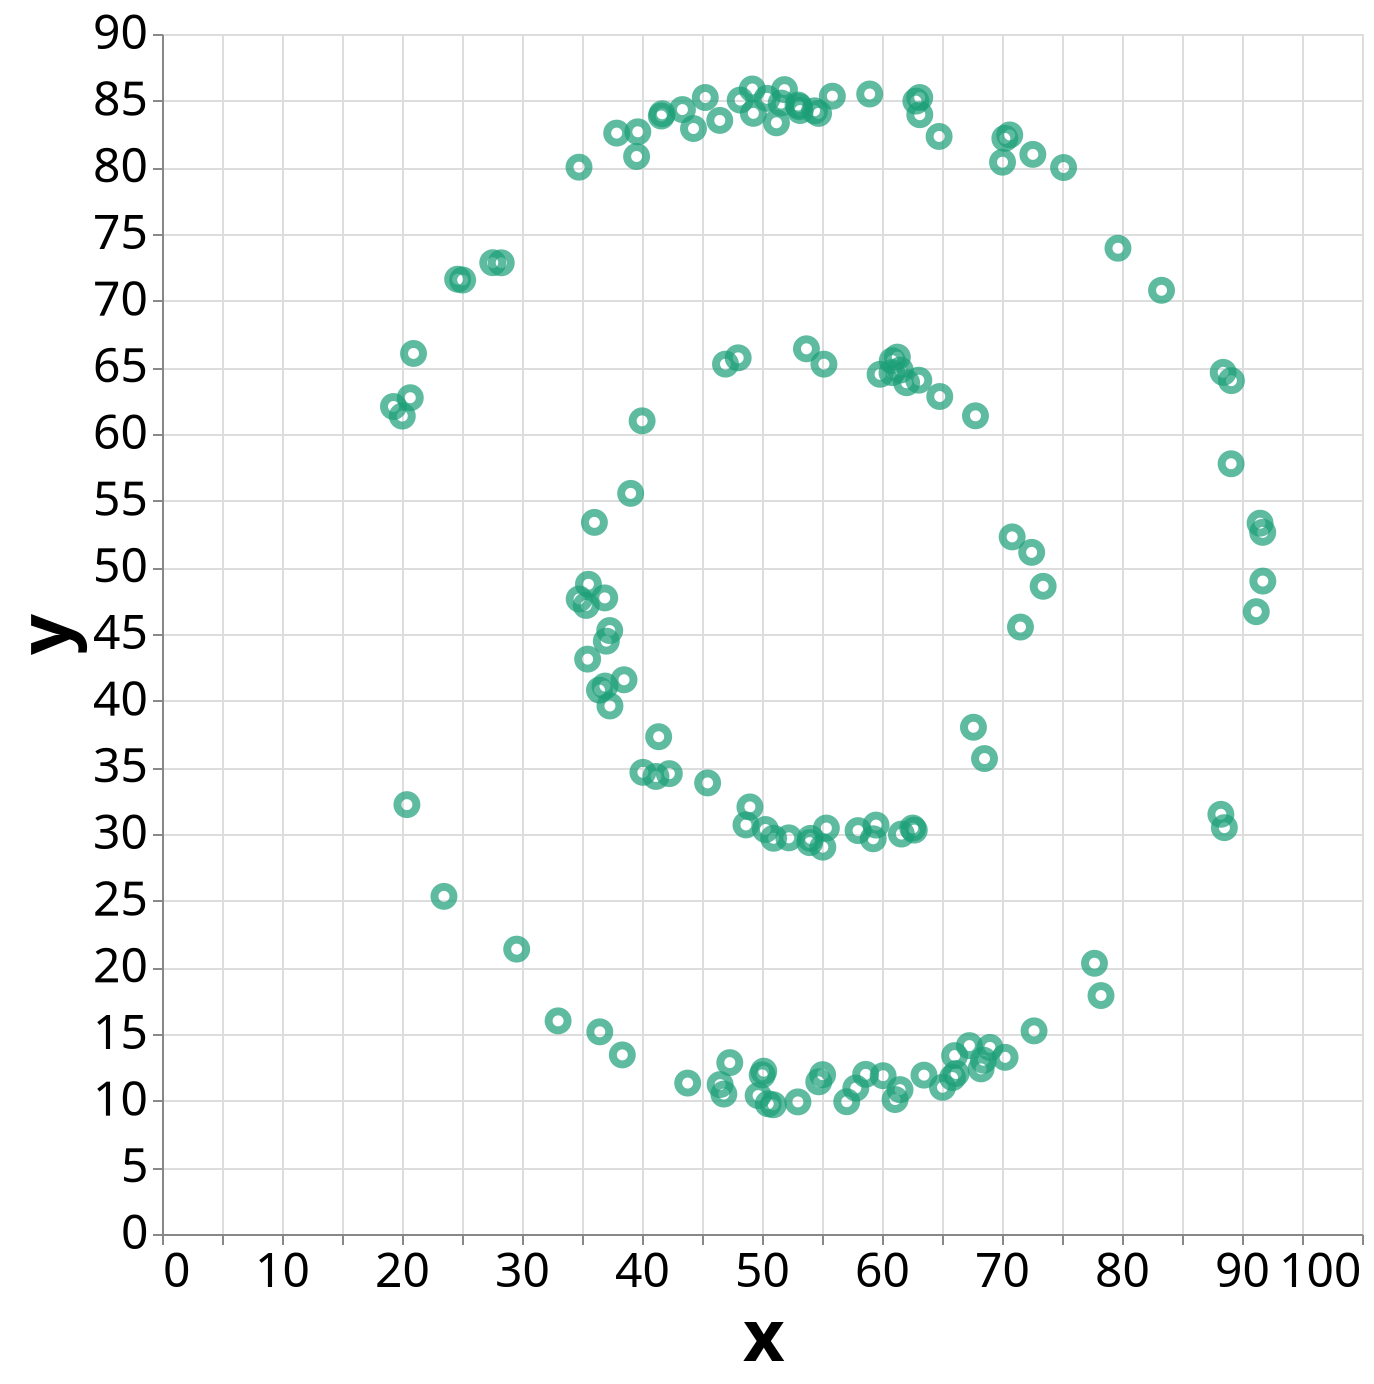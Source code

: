 {
  "config": {
    "view": {
      "width": 400,
      "height": 300
    },
    "mark": {
      "tooltip": null
    },
    "axis": {
      "labelFontSize": 24,
      "titleFontSize": 36
    }
  },
  "data": {
    "name": "data-e376dd4de280f1c423b7a3acc981b370"
  },
  "mark": {
    "type": "point",
    "color": "#1b9e77"
  },
  "encoding": {
    "size": {
      "value": 90
    },
    "strokeWidth": {
      "value": 4
    },
    "x": {
      "type": "quantitative",
      "field": "x"
    },
    "y": {
      "type": "quantitative",
      "field": "y"
    }
  },
  "height": 600,
  "width": 600,
  "$schema": "https://vega.github.io/schema/vega-lite/v5.json",
  "datasets": {
    "data-e376dd4de280f1c423b7a3acc981b370": [
      {
        "dataset": "bullseye",
        "x": 51.2038911373,
        "y": 83.3397766053
      },
      {
        "dataset": "bullseye",
        "x": 58.974469901800006,
        "y": 85.499817612
      },
      {
        "dataset": "bullseye",
        "x": 51.8720726696,
        "y": 85.8297376348
      },
      {
        "dataset": "bullseye",
        "x": 48.179930786499995,
        "y": 85.0451167372
      },
      {
        "dataset": "bullseye",
        "x": 41.6832004024,
        "y": 84.0179406019
      },
      {
        "dataset": "bullseye",
        "x": 37.8904155015,
        "y": 82.5674929978
      },
      {
        "dataset": "bullseye",
        "x": 39.548973694699995,
        "y": 80.812601774
      },
      {
        "dataset": "bullseye",
        "x": 39.6495738769,
        "y": 82.6645338713
      },
      {
        "dataset": "bullseye",
        "x": 34.750597047199996,
        "y": 80.01109098970001
      },
      {
        "dataset": "bullseye",
        "x": 27.560835291,
        "y": 72.8478255927
      },
      {
        "dataset": "bullseye",
        "x": 24.6355399754,
        "y": 71.6107148256
      },
      {
        "dataset": "bullseye",
        "x": 20.9594648125,
        "y": 66.0414983826
      },
      {
        "dataset": "bullseye",
        "x": 20.6891490538,
        "y": 62.721305206400004
      },
      {
        "dataset": "bullseye",
        "x": 19.2882047369,
        "y": 62.0630593582
      },
      {
        "dataset": "bullseye",
        "x": 20.0245005746,
        "y": 61.342623869499995
      },
      {
        "dataset": "bullseye",
        "x": 35.4695229971,
        "y": 43.115884951700004
      },
      {
        "dataset": "bullseye",
        "x": 36.8943276507,
        "y": 47.7065559687
      },
      {
        "dataset": "bullseye",
        "x": 39.055549775100005,
        "y": 55.5469737131
      },
      {
        "dataset": "bullseye",
        "x": 46.95708014939999,
        "y": 65.2404073935
      },
      {
        "dataset": "bullseye",
        "x": 37.3104527352,
        "y": 45.2587508999
      },
      {
        "dataset": "bullseye",
        "x": 40.0096720019,
        "y": 60.98658250770001
      },
      {
        "dataset": "bullseye",
        "x": 48.0143866846,
        "y": 65.7128195934
      },
      {
        "dataset": "bullseye",
        "x": 53.703775926800006,
        "y": 66.3894820363
      },
      {
        "dataset": "bullseye",
        "x": 63.0674998921,
        "y": 64.0350004581
      },
      {
        "dataset": "bullseye",
        "x": 62.048032507600006,
        "y": 63.8458632494
      },
      {
        "dataset": "bullseye",
        "x": 59.8399667124,
        "y": 64.4767644437
      },
      {
        "dataset": "bullseye",
        "x": 55.1609418175,
        "y": 65.2373081694
      },
      {
        "dataset": "bullseye",
        "x": 61.2797865792,
        "y": 65.766402504
      },
      {
        "dataset": "bullseye",
        "x": 60.8349175348,
        "y": 64.6037697063
      },
      {
        "dataset": "bullseye",
        "x": 61.5205906458,
        "y": 64.7918550418
      },
      {
        "dataset": "bullseye",
        "x": 36.916543863,
        "y": 41.0952474383
      },
      {
        "dataset": "bullseye",
        "x": 38.5021996714,
        "y": 41.5671556174
      },
      {
        "dataset": "bullseye",
        "x": 48.664370734399995,
        "y": 30.6806668519
      },
      {
        "dataset": "bullseye",
        "x": 50.2852524042,
        "y": 30.337922105100002
      },
      {
        "dataset": "bullseye",
        "x": 42.276332666,
        "y": 34.527636123600004
      },
      {
        "dataset": "bullseye",
        "x": 54.0317756204,
        "y": 29.6723483149
      },
      {
        "dataset": "bullseye",
        "x": 37.3293552552,
        "y": 39.6020423074
      },
      {
        "dataset": "bullseye",
        "x": 41.389522551,
        "y": 37.296056232800005
      },
      {
        "dataset": "bullseye",
        "x": 40.0746666572,
        "y": 34.6236852027
      },
      {
        "dataset": "bullseye",
        "x": 35.3496806211,
        "y": 47.141073133199995
      },
      {
        "dataset": "bullseye",
        "x": 34.7637004189,
        "y": 47.624799924499996
      },
      {
        "dataset": "bullseye",
        "x": 37.0266294472,
        "y": 44.4622930512
      },
      {
        "dataset": "bullseye",
        "x": 36.4555695327,
        "y": 40.791843031999996
      },
      {
        "dataset": "bullseye",
        "x": 35.5376642131,
        "y": 48.72938686609999
      },
      {
        "dataset": "bullseye",
        "x": 20.4089478892,
        "y": 32.2030304205
      },
      {
        "dataset": "bullseye",
        "x": 23.4957104659,
        "y": 25.3224681542
      },
      {
        "dataset": "bullseye",
        "x": 29.5575433634,
        "y": 21.3647774591
      },
      {
        "dataset": "bullseye",
        "x": 33.0082339121,
        "y": 15.985071458399998
      },
      {
        "dataset": "bullseye",
        "x": 53.9803991821,
        "y": 29.3509867092
      },
      {
        "dataset": "bullseye",
        "x": 52.2343086004,
        "y": 29.7116729865
      },
      {
        "dataset": "bullseye",
        "x": 59.5030766063,
        "y": 30.6696739448
      },
      {
        "dataset": "bullseye",
        "x": 41.1637810689,
        "y": 34.3157582514
      },
      {
        "dataset": "bullseye",
        "x": 48.993040120100005,
        "y": 32.0303588363
      },
      {
        "dataset": "bullseye",
        "x": 59.26928032479999,
        "y": 29.6407017654
      },
      {
        "dataset": "bullseye",
        "x": 45.4691770035,
        "y": 33.8311927323
      },
      {
        "dataset": "bullseye",
        "x": 62.691266540600004,
        "y": 30.2903738312
      },
      {
        "dataset": "bullseye",
        "x": 73.4286708654,
        "y": 48.577855130299994
      },
      {
        "dataset": "bullseye",
        "x": 70.846426107,
        "y": 52.28225333100001
      },
      {
        "dataset": "bullseye",
        "x": 71.5390198495,
        "y": 45.521806158800004
      },
      {
        "dataset": "bullseye",
        "x": 67.6208658884,
        "y": 38.0065584658
      },
      {
        "dataset": "bullseye",
        "x": 72.4709525633,
        "y": 51.1221348241
      },
      {
        "dataset": "bullseye",
        "x": 64.8122375621,
        "y": 62.810915587299995
      },
      {
        "dataset": "bullseye",
        "x": 60.853679872700006,
        "y": 65.49914703270001
      },
      {
        "dataset": "bullseye",
        "x": 67.7894961571,
        "y": 61.3637015467
      },
      {
        "dataset": "bullseye",
        "x": 41.6095572691,
        "y": 83.8486865559
      },
      {
        "dataset": "bullseye",
        "x": 53.0030253202,
        "y": 84.6747986012
      },
      {
        "dataset": "bullseye",
        "x": 54.714171059099996,
        "y": 84.0431280734
      },
      {
        "dataset": "bullseye",
        "x": 44.2916687157,
        "y": 82.90944121439999
      },
      {
        "dataset": "bullseye",
        "x": 49.1917219555,
        "y": 85.87622912239999
      },
      {
        "dataset": "bullseye",
        "x": 53.101381781899995,
        "y": 84.5476586881
      },
      {
        "dataset": "bullseye",
        "x": 51.599848153,
        "y": 84.81982148979999
      },
      {
        "dataset": "bullseye",
        "x": 54.379721948400004,
        "y": 84.2403555494
      },
      {
        "dataset": "bullseye",
        "x": 46.480768104700005,
        "y": 83.518211666
      },
      {
        "dataset": "bullseye",
        "x": 53.174656268,
        "y": 84.2605679876
      },
      {
        "dataset": "bullseye",
        "x": 45.272002941000004,
        "y": 85.23707941949999
      },
      {
        "dataset": "bullseye",
        "x": 36.03340215,
        "y": 53.371687755
      },
      {
        "dataset": "bullseye",
        "x": 28.271194165300003,
        "y": 72.840231257
      },
      {
        "dataset": "bullseye",
        "x": 25.054806084699997,
        "y": 71.5485979221
      },
      {
        "dataset": "bullseye",
        "x": 64.7588870014,
        "y": 82.31522364050001
      },
      {
        "dataset": "bullseye",
        "x": 63.1445274767,
        "y": 85.23669632640001
      },
      {
        "dataset": "bullseye",
        "x": 50.4246786898,
        "y": 85.1747475891
      },
      {
        "dataset": "bullseye",
        "x": 70.6449962629,
        "y": 82.4309187567
      },
      {
        "dataset": "bullseye",
        "x": 63.1490490834,
        "y": 83.94685534850001
      },
      {
        "dataset": "bullseye",
        "x": 62.8240245172,
        "y": 84.9661859507
      },
      {
        "dataset": "bullseye",
        "x": 70.236869515,
        "y": 82.1711510621
      },
      {
        "dataset": "bullseye",
        "x": 70.0427352449,
        "y": 80.3850213547
      },
      {
        "dataset": "bullseye",
        "x": 72.5706234458,
        "y": 80.9712184346
      },
      {
        "dataset": "bullseye",
        "x": 75.13071603729999,
        "y": 79.9840931403
      },
      {
        "dataset": "bullseye",
        "x": 83.2939057345,
        "y": 70.7784317876
      },
      {
        "dataset": "bullseye",
        "x": 79.6642622775,
        "y": 73.9323097157
      },
      {
        "dataset": "bullseye",
        "x": 88.43210252540001,
        "y": 64.6242470023
      },
      {
        "dataset": "bullseye",
        "x": 89.1155590082,
        "y": 64.0015066388
      },
      {
        "dataset": "bullseye",
        "x": 89.0921976305,
        "y": 57.768193047
      },
      {
        "dataset": "bullseye",
        "x": 91.7260057727,
        "y": 52.623353257299996
      },
      {
        "dataset": "bullseye",
        "x": 91.7355387598,
        "y": 48.970210887700006
      },
      {
        "dataset": "bullseye",
        "x": 91.5078881747,
        "y": 53.312652085100005
      },
      {
        "dataset": "bullseye",
        "x": 88.23900190399999,
        "y": 31.4774348786
      },
      {
        "dataset": "bullseye",
        "x": 88.5305192041,
        "y": 30.4760310098
      },
      {
        "dataset": "bullseye",
        "x": 55.3651603364,
        "y": 30.4458502777
      },
      {
        "dataset": "bullseye",
        "x": 62.560258869399995,
        "y": 30.447135666100003
      },
      {
        "dataset": "bullseye",
        "x": 58.0066691227,
        "y": 30.2537212987
      },
      {
        "dataset": "bullseye",
        "x": 55.0671179917,
        "y": 29.0115351997
      },
      {
        "dataset": "bullseye",
        "x": 61.614775961199996,
        "y": 29.994391194200002
      },
      {
        "dataset": "bullseye",
        "x": 68.54314353779999,
        "y": 35.6578321706
      },
      {
        "dataset": "bullseye",
        "x": 77.7061096487,
        "y": 20.3042601852
      },
      {
        "dataset": "bullseye",
        "x": 68.4530459999,
        "y": 13.035528590799998
      },
      {
        "dataset": "bullseye",
        "x": 68.25720644020001,
        "y": 12.3846391542
      },
      {
        "dataset": "bullseye",
        "x": 70.2554746739,
        "y": 13.2503849689
      },
      {
        "dataset": "bullseye",
        "x": 65.0443252778,
        "y": 11.000841478499998
      },
      {
        "dataset": "bullseye",
        "x": 60.0922466078,
        "y": 11.8721117093
      },
      {
        "dataset": "bullseye",
        "x": 52.9920289667,
        "y": 9.90666848335
      },
      {
        "dataset": "bullseye",
        "x": 50.144628977299995,
        "y": 12.2115430946
      },
      {
        "dataset": "bullseye",
        "x": 46.508614193199996,
        "y": 11.2071344881
      },
      {
        "dataset": "bullseye",
        "x": 43.807031961199996,
        "y": 11.3189448865
      },
      {
        "dataset": "bullseye",
        "x": 57.8178546865,
        "y": 10.945142430599999
      },
      {
        "dataset": "bullseye",
        "x": 50.940492659499995,
        "y": 9.69154713447
      },
      {
        "dataset": "bullseye",
        "x": 63.49732308350001,
        "y": 11.9140691707
      },
      {
        "dataset": "bullseye",
        "x": 50.0164829541,
        "y": 11.933852086400002
      },
      {
        "dataset": "bullseye",
        "x": 58.6367650809,
        "y": 11.9747210652
      },
      {
        "dataset": "bullseye",
        "x": 54.730289086300004,
        "y": 11.412882673199999
      },
      {
        "dataset": "bullseye",
        "x": 65.87554780229999,
        "y": 11.7324363627
      },
      {
        "dataset": "bullseye",
        "x": 57.0609827131,
        "y": 9.92056085444
      },
      {
        "dataset": "bullseye",
        "x": 46.819907946,
        "y": 10.4946526804
      },
      {
        "dataset": "bullseye",
        "x": 38.3593948725,
        "y": 13.431322624000002
      },
      {
        "dataset": "bullseye",
        "x": 47.3154157773,
        "y": 12.853451784
      },
      {
        "dataset": "bullseye",
        "x": 55.0519165396,
        "y": 11.949988618099999
      },
      {
        "dataset": "bullseye",
        "x": 50.5159602579,
        "y": 9.76559162187
      },
      {
        "dataset": "bullseye",
        "x": 49.67741465140001,
        "y": 10.383132508300001
      },
      {
        "dataset": "bullseye",
        "x": 67.28065951880001,
        "y": 14.128651532300001
      },
      {
        "dataset": "bullseye",
        "x": 66.1730182606,
        "y": 12.0379170217
      },
      {
        "dataset": "bullseye",
        "x": 61.0885441374,
        "y": 10.0845344144
      },
      {
        "dataset": "bullseye",
        "x": 66.05308577310001,
        "y": 13.380226007300001
      },
      {
        "dataset": "bullseye",
        "x": 72.6699892655,
        "y": 15.234225940899998
      },
      {
        "dataset": "bullseye",
        "x": 61.503472503000005,
        "y": 10.828414475399999
      },
      {
        "dataset": "bullseye",
        "x": 68.995028632,
        "y": 13.9943105293
      },
      {
        "dataset": "bullseye",
        "x": 78.2499161658,
        "y": 17.8832409068
      },
      {
        "dataset": "bullseye",
        "x": 36.481980569899996,
        "y": 15.162760094400001
      },
      {
        "dataset": "bullseye",
        "x": 50.9677483784,
        "y": 29.6797742875
      },
      {
        "dataset": "bullseye",
        "x": 91.1910536059,
        "y": 46.6743428399
      },
      {
        "dataset": "bullseye",
        "x": 55.863768493900004,
        "y": 85.3364867573
      },
      {
        "dataset": "bullseye",
        "x": 49.2805947987,
        "y": 84.0488228306
      },
      {
        "dataset": "bullseye",
        "x": 43.3685015447,
        "y": 84.3321772039
      }
    ]
  }
}
